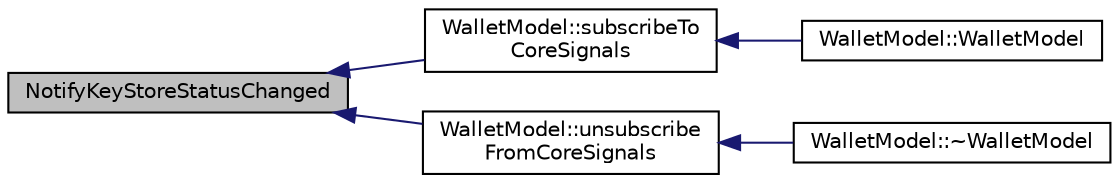 digraph "NotifyKeyStoreStatusChanged"
{
  edge [fontname="Helvetica",fontsize="10",labelfontname="Helvetica",labelfontsize="10"];
  node [fontname="Helvetica",fontsize="10",shape=record];
  rankdir="LR";
  Node40 [label="NotifyKeyStoreStatusChanged",height=0.2,width=0.4,color="black", fillcolor="grey75", style="filled", fontcolor="black"];
  Node40 -> Node41 [dir="back",color="midnightblue",fontsize="10",style="solid",fontname="Helvetica"];
  Node41 [label="WalletModel::subscribeTo\lCoreSignals",height=0.2,width=0.4,color="black", fillcolor="white", style="filled",URL="$d4/d27/class_wallet_model.html#afc875c7d3b1ca788f2b4ed842607bac0"];
  Node41 -> Node42 [dir="back",color="midnightblue",fontsize="10",style="solid",fontname="Helvetica"];
  Node42 [label="WalletModel::WalletModel",height=0.2,width=0.4,color="black", fillcolor="white", style="filled",URL="$d4/d27/class_wallet_model.html#af50d9654d2f20e4e4f0789dcb64ad6b1"];
  Node40 -> Node43 [dir="back",color="midnightblue",fontsize="10",style="solid",fontname="Helvetica"];
  Node43 [label="WalletModel::unsubscribe\lFromCoreSignals",height=0.2,width=0.4,color="black", fillcolor="white", style="filled",URL="$d4/d27/class_wallet_model.html#acb20c3e5c1a83ce0ed7f300c3cddee73"];
  Node43 -> Node44 [dir="back",color="midnightblue",fontsize="10",style="solid",fontname="Helvetica"];
  Node44 [label="WalletModel::~WalletModel",height=0.2,width=0.4,color="black", fillcolor="white", style="filled",URL="$d4/d27/class_wallet_model.html#a592c6cf71f62981c2925bbb19e83df8a"];
}
